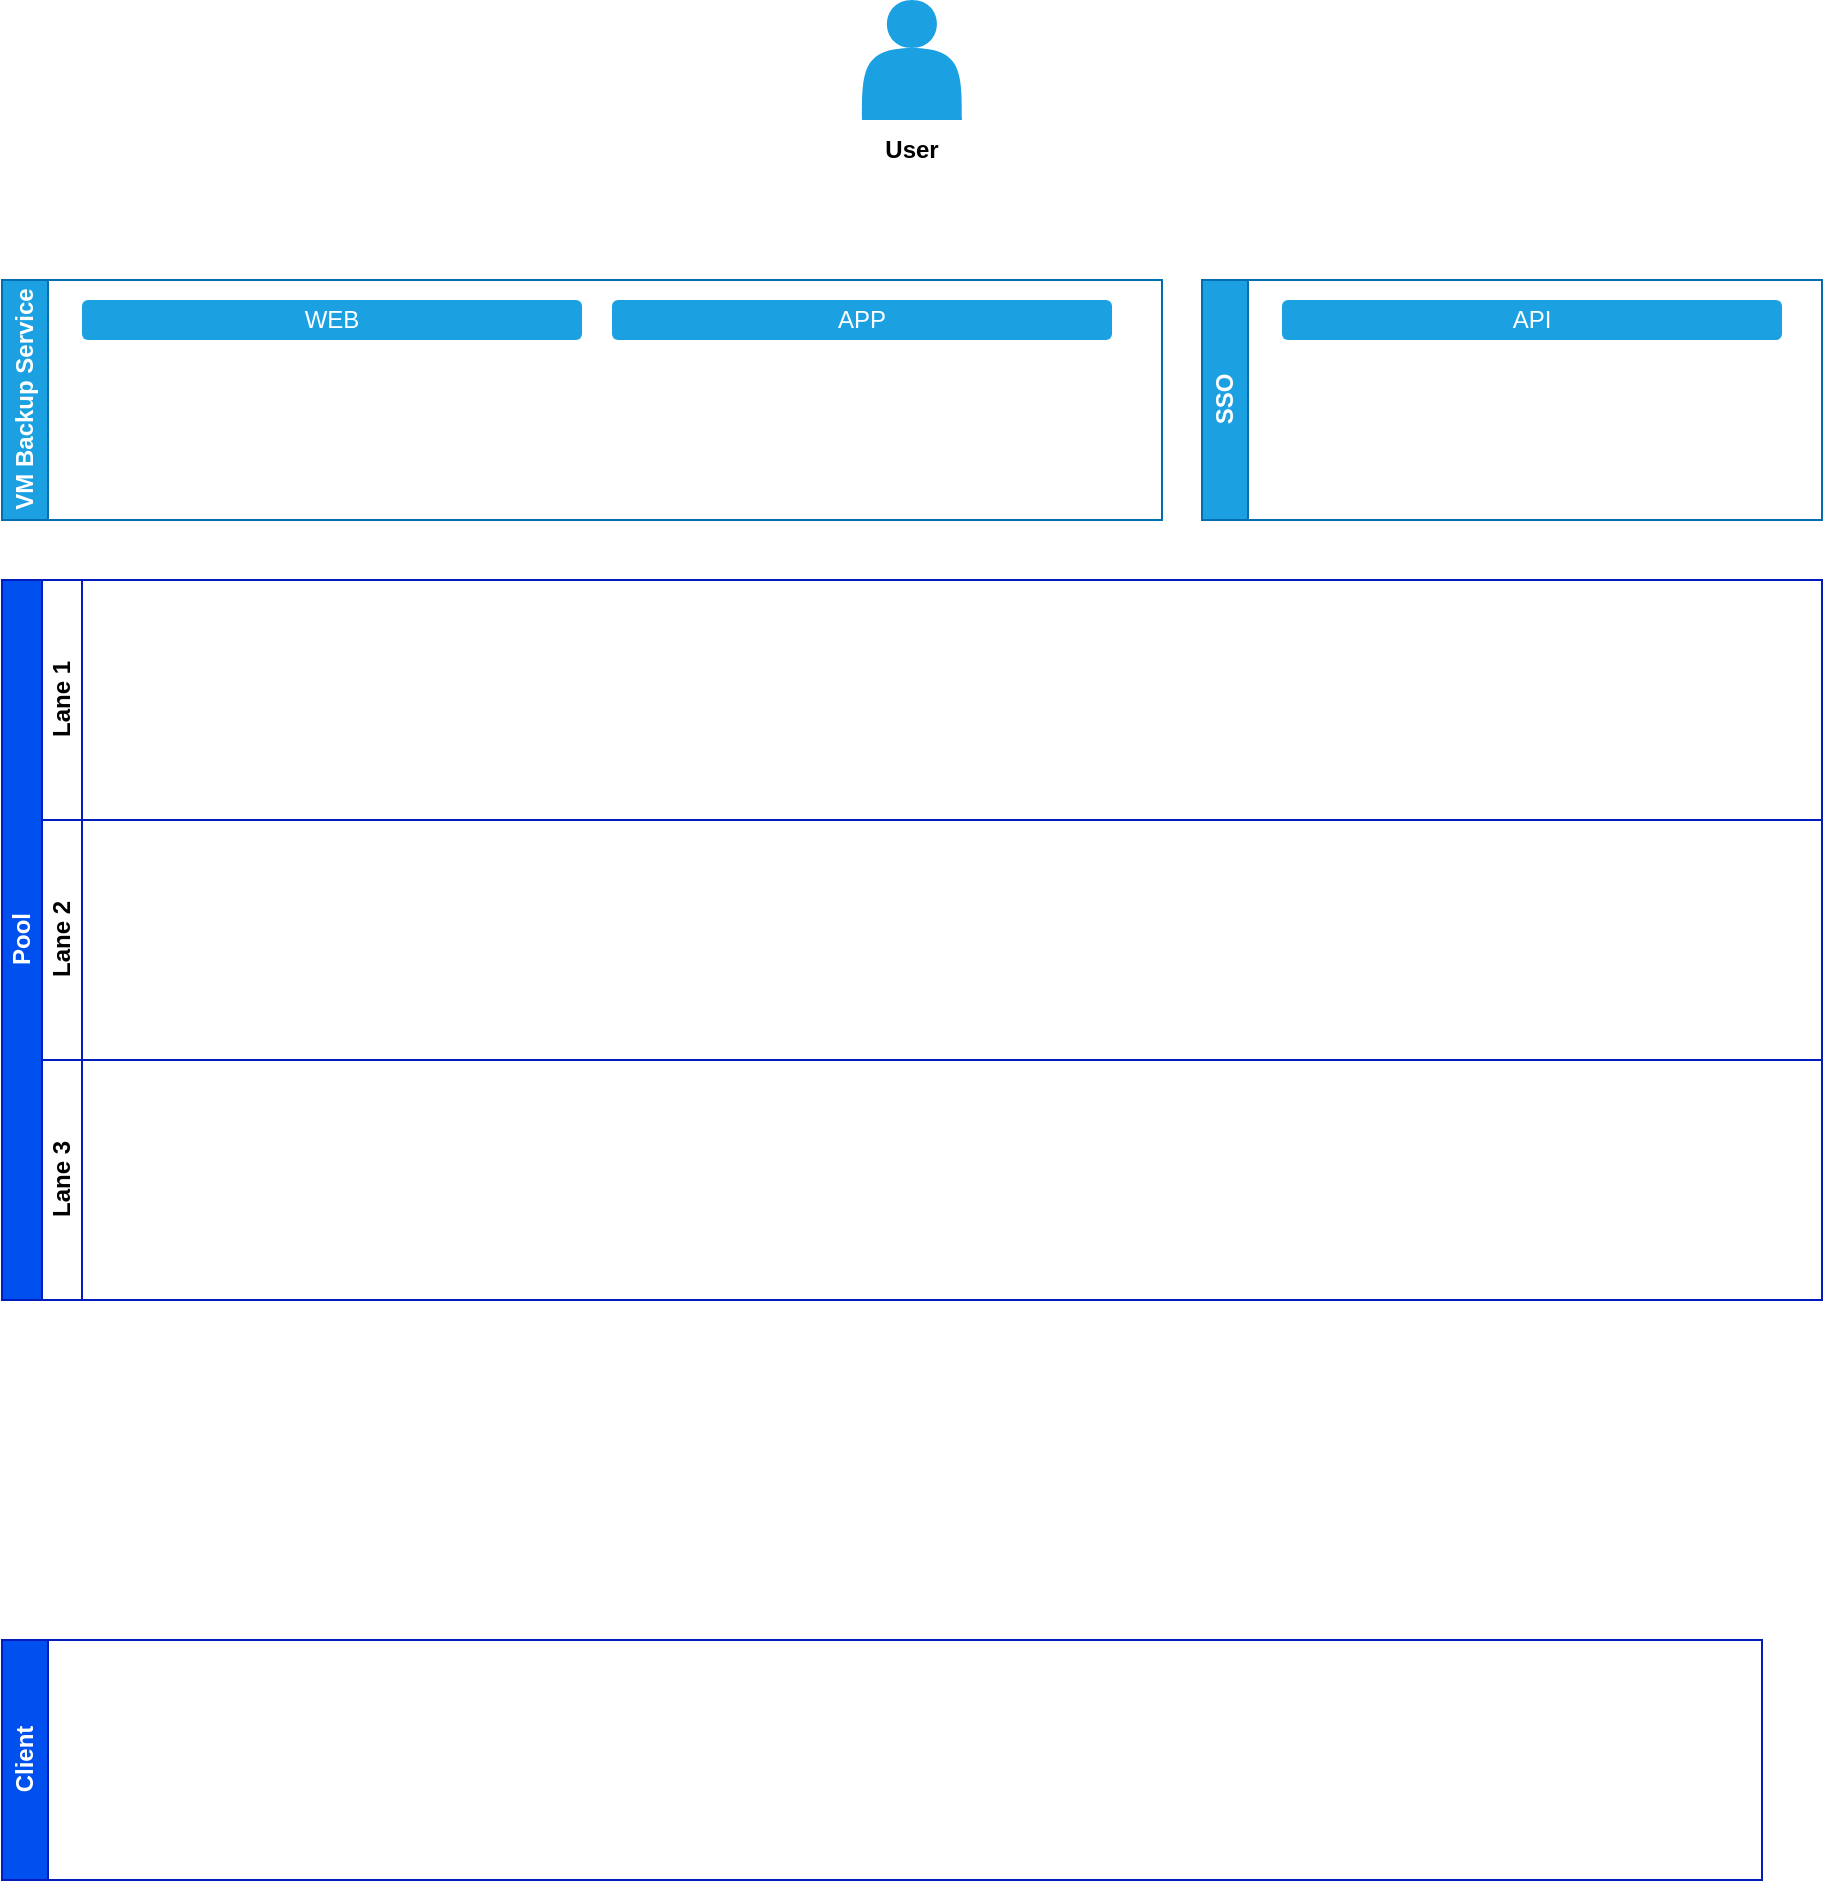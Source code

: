 <mxfile version="22.1.17" type="github">
  <diagram name="Page-1" id="c37626ed-c26b-45fb-9056-f9ebc6bb27b6">
    <mxGraphModel dx="1583" dy="3964" grid="1" gridSize="10" guides="1" tooltips="1" connect="1" arrows="1" fold="1" page="1" pageScale="1" pageWidth="4681" pageHeight="3300" background="none" math="0" shadow="0">
      <root>
        <mxCell id="0" />
        <mxCell id="1" parent="0" />
        <mxCell id="0JSviEkS2u1zpHyIEIul-4" value="VM Backup Service" style="swimlane;horizontal=0;whiteSpace=wrap;html=1;fillColor=#1ba1e2;strokeColor=#006EAF;fontColor=#ffffff;startSize=23;" vertex="1" parent="1">
          <mxGeometry x="120" y="10" width="580" height="120" as="geometry" />
        </mxCell>
        <mxCell id="0JSviEkS2u1zpHyIEIul-18" value="WEB" style="shape=ext;double=1;rounded=1;whiteSpace=wrap;html=1;fillColor=#1ba1e2;fontColor=#ffffff;strokeColor=none;" vertex="1" parent="0JSviEkS2u1zpHyIEIul-4">
          <mxGeometry x="40" y="10" width="250" height="20" as="geometry" />
        </mxCell>
        <mxCell id="0JSviEkS2u1zpHyIEIul-20" value="APP" style="shape=ext;double=1;rounded=1;whiteSpace=wrap;html=1;fillColor=#1ba1e2;fontColor=#ffffff;strokeColor=none;" vertex="1" parent="0JSviEkS2u1zpHyIEIul-4">
          <mxGeometry x="305" y="10" width="250" height="20" as="geometry" />
        </mxCell>
        <mxCell id="0JSviEkS2u1zpHyIEIul-6" value="Client" style="swimlane;horizontal=0;whiteSpace=wrap;html=1;fillColor=#0050ef;strokeColor=#001DBC;fontColor=#ffffff;" vertex="1" parent="1">
          <mxGeometry x="120" y="690" width="880" height="120" as="geometry" />
        </mxCell>
        <mxCell id="0JSviEkS2u1zpHyIEIul-11" value="Pool" style="swimlane;childLayout=stackLayout;resizeParent=1;resizeParentMax=0;horizontal=0;startSize=20;horizontalStack=0;html=1;fillColor=#0050ef;fontColor=#ffffff;strokeColor=#001DBC;" vertex="1" parent="1">
          <mxGeometry x="120" y="160" width="910" height="360" as="geometry" />
        </mxCell>
        <mxCell id="0JSviEkS2u1zpHyIEIul-12" value="Lane 1" style="swimlane;startSize=20;horizontal=0;html=1;fillColor=#ffffff;fontColor=#000000;strokeColor=#001DBC;" vertex="1" parent="0JSviEkS2u1zpHyIEIul-11">
          <mxGeometry x="20" width="890" height="120" as="geometry" />
        </mxCell>
        <mxCell id="0JSviEkS2u1zpHyIEIul-13" value="Lane 2" style="swimlane;startSize=20;horizontal=0;html=1;fillColor=none;fontColor=#000000;strokeColor=#001DBC;" vertex="1" parent="0JSviEkS2u1zpHyIEIul-11">
          <mxGeometry x="20" y="120" width="890" height="120" as="geometry" />
        </mxCell>
        <mxCell id="0JSviEkS2u1zpHyIEIul-14" value="Lane 3" style="swimlane;startSize=20;horizontal=0;html=1;fillColor=#FFFFFF;fontColor=#000000;strokeColor=#001DBC;" vertex="1" parent="0JSviEkS2u1zpHyIEIul-11">
          <mxGeometry x="20" y="240" width="890" height="120" as="geometry" />
        </mxCell>
        <mxCell id="0JSviEkS2u1zpHyIEIul-17" value="" style="group" vertex="1" connectable="0" parent="1">
          <mxGeometry x="545" y="-130" width="60" height="90" as="geometry" />
        </mxCell>
        <mxCell id="0JSviEkS2u1zpHyIEIul-15" value="" style="shape=actor;whiteSpace=wrap;html=1;fillColor=#1ba1e2;fontColor=#ffffff;strokeColor=none;" vertex="1" parent="0JSviEkS2u1zpHyIEIul-17">
          <mxGeometry x="5" width="50" height="60" as="geometry" />
        </mxCell>
        <mxCell id="0JSviEkS2u1zpHyIEIul-16" value="&lt;b&gt;User&lt;/b&gt;" style="text;strokeColor=none;align=center;fillColor=none;html=1;verticalAlign=middle;whiteSpace=wrap;rounded=0;" vertex="1" parent="0JSviEkS2u1zpHyIEIul-17">
          <mxGeometry y="60" width="60" height="30" as="geometry" />
        </mxCell>
        <mxCell id="0JSviEkS2u1zpHyIEIul-21" value="SSO" style="swimlane;horizontal=0;whiteSpace=wrap;html=1;fillColor=#1ba1e2;strokeColor=#006EAF;fontColor=#ffffff;startSize=23;" vertex="1" parent="1">
          <mxGeometry x="720" y="10" width="310" height="120" as="geometry" />
        </mxCell>
        <mxCell id="0JSviEkS2u1zpHyIEIul-22" value="API" style="shape=ext;double=1;rounded=1;whiteSpace=wrap;html=1;fillColor=#1ba1e2;fontColor=#ffffff;strokeColor=none;" vertex="1" parent="0JSviEkS2u1zpHyIEIul-21">
          <mxGeometry x="40" y="10" width="250" height="20" as="geometry" />
        </mxCell>
      </root>
    </mxGraphModel>
  </diagram>
</mxfile>
